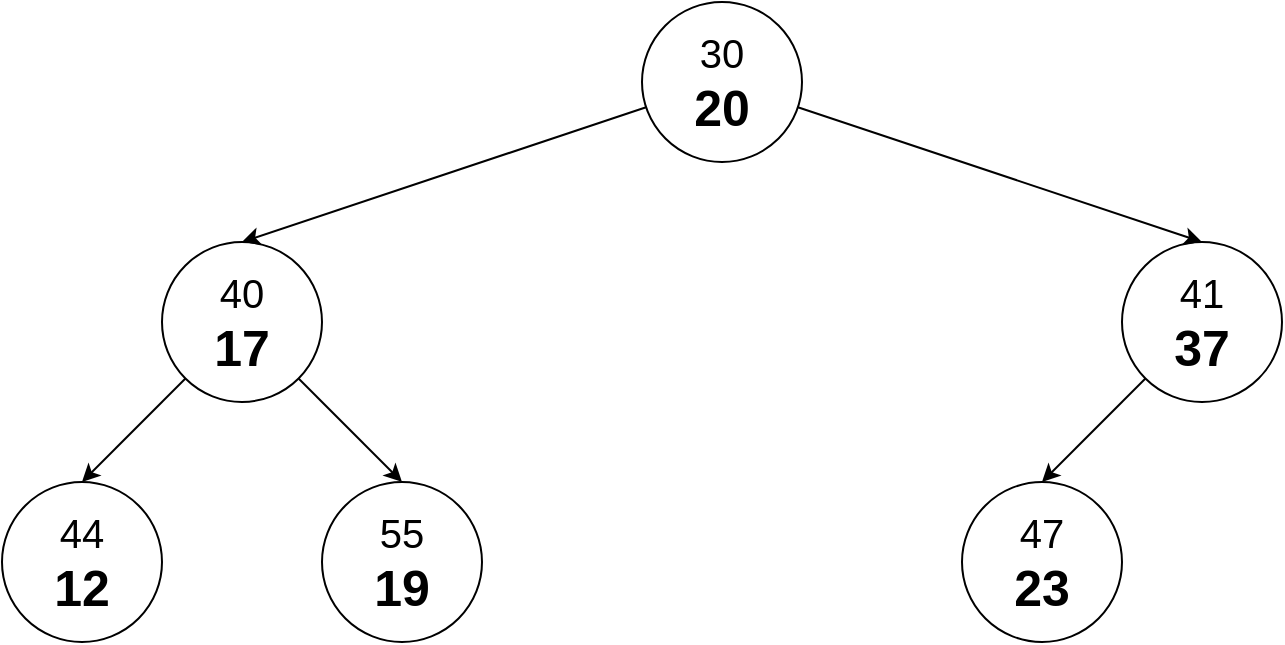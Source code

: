 <mxfile version="19.0.0" type="device"><diagram id="f3rOYAkw9ufD4Dqik5Ur" name="Page-1"><mxGraphModel dx="1038" dy="649" grid="1" gridSize="10" guides="1" tooltips="1" connect="1" arrows="1" fold="1" page="1" pageScale="1" pageWidth="1654" pageHeight="1169" math="0" shadow="0"><root><mxCell id="0"/><mxCell id="1" parent="0"/><mxCell id="sZVCa5umGjiA4FjWa2vQ-16" style="edgeStyle=none;rounded=0;orthogonalLoop=1;jettySize=auto;html=1;entryX=0.5;entryY=0;entryDx=0;entryDy=0;fontSize=20;" edge="1" parent="1" source="sZVCa5umGjiA4FjWa2vQ-1" target="sZVCa5umGjiA4FjWa2vQ-4"><mxGeometry relative="1" as="geometry"/></mxCell><mxCell id="sZVCa5umGjiA4FjWa2vQ-17" style="edgeStyle=none;rounded=0;orthogonalLoop=1;jettySize=auto;html=1;entryX=0.5;entryY=0;entryDx=0;entryDy=0;fontSize=20;" edge="1" parent="1" source="sZVCa5umGjiA4FjWa2vQ-1" target="sZVCa5umGjiA4FjWa2vQ-5"><mxGeometry relative="1" as="geometry"/></mxCell><mxCell id="sZVCa5umGjiA4FjWa2vQ-1" value="&lt;font style=&quot;font-size: 20px;&quot;&gt;40&lt;/font&gt;&lt;br&gt;&lt;b&gt;&lt;font style=&quot;font-size: 25px;&quot;&gt;17&lt;/font&gt;&lt;/b&gt;" style="ellipse;whiteSpace=wrap;html=1;aspect=fixed;fillColor=none;" vertex="1" parent="1"><mxGeometry x="160" y="360" width="80" height="80" as="geometry"/></mxCell><mxCell id="sZVCa5umGjiA4FjWa2vQ-14" style="edgeStyle=none;rounded=0;orthogonalLoop=1;jettySize=auto;html=1;entryX=0.5;entryY=0;entryDx=0;entryDy=0;fontSize=20;" edge="1" parent="1" source="sZVCa5umGjiA4FjWa2vQ-2" target="sZVCa5umGjiA4FjWa2vQ-1"><mxGeometry relative="1" as="geometry"/></mxCell><mxCell id="sZVCa5umGjiA4FjWa2vQ-15" style="edgeStyle=none;rounded=0;orthogonalLoop=1;jettySize=auto;html=1;entryX=0.5;entryY=0;entryDx=0;entryDy=0;fontSize=20;" edge="1" parent="1" source="sZVCa5umGjiA4FjWa2vQ-2" target="sZVCa5umGjiA4FjWa2vQ-3"><mxGeometry relative="1" as="geometry"/></mxCell><mxCell id="sZVCa5umGjiA4FjWa2vQ-2" value="&lt;font style=&quot;font-size: 20px;&quot;&gt;30&lt;/font&gt;&lt;br&gt;&lt;span style=&quot;font-size: 25px;&quot;&gt;&lt;b&gt;20&lt;/b&gt;&lt;/span&gt;" style="ellipse;whiteSpace=wrap;html=1;aspect=fixed;fillColor=none;" vertex="1" parent="1"><mxGeometry x="400" y="240" width="80" height="80" as="geometry"/></mxCell><mxCell id="sZVCa5umGjiA4FjWa2vQ-18" style="edgeStyle=none;rounded=0;orthogonalLoop=1;jettySize=auto;html=1;entryX=0.5;entryY=0;entryDx=0;entryDy=0;fontSize=20;" edge="1" parent="1" source="sZVCa5umGjiA4FjWa2vQ-3" target="sZVCa5umGjiA4FjWa2vQ-6"><mxGeometry relative="1" as="geometry"/></mxCell><mxCell id="sZVCa5umGjiA4FjWa2vQ-3" value="&lt;font style=&quot;font-size: 20px;&quot;&gt;41&lt;/font&gt;&lt;br&gt;&lt;b&gt;&lt;font style=&quot;font-size: 25px;&quot;&gt;37&lt;/font&gt;&lt;/b&gt;" style="ellipse;whiteSpace=wrap;html=1;aspect=fixed;fillColor=none;" vertex="1" parent="1"><mxGeometry x="640" y="360" width="80" height="80" as="geometry"/></mxCell><mxCell id="sZVCa5umGjiA4FjWa2vQ-4" value="&lt;font style=&quot;font-size: 20px;&quot;&gt;44&lt;/font&gt;&lt;br&gt;&lt;b&gt;&lt;font style=&quot;font-size: 25px;&quot;&gt;12&lt;/font&gt;&lt;/b&gt;" style="ellipse;whiteSpace=wrap;html=1;aspect=fixed;fillColor=none;" vertex="1" parent="1"><mxGeometry x="80" y="480" width="80" height="80" as="geometry"/></mxCell><mxCell id="sZVCa5umGjiA4FjWa2vQ-5" value="&lt;font style=&quot;font-size: 20px;&quot;&gt;55&lt;/font&gt;&lt;br&gt;&lt;b&gt;&lt;font style=&quot;font-size: 25px;&quot;&gt;19&lt;/font&gt;&lt;/b&gt;" style="ellipse;whiteSpace=wrap;html=1;aspect=fixed;fillColor=none;" vertex="1" parent="1"><mxGeometry x="240" y="480" width="80" height="80" as="geometry"/></mxCell><mxCell id="sZVCa5umGjiA4FjWa2vQ-6" value="&lt;font style=&quot;font-size: 20px;&quot;&gt;47&lt;/font&gt;&lt;br&gt;&lt;span style=&quot;font-size: 25px;&quot;&gt;&lt;b&gt;23&lt;/b&gt;&lt;/span&gt;" style="ellipse;whiteSpace=wrap;html=1;aspect=fixed;fillColor=none;" vertex="1" parent="1"><mxGeometry x="560" y="480" width="80" height="80" as="geometry"/></mxCell></root></mxGraphModel></diagram></mxfile>